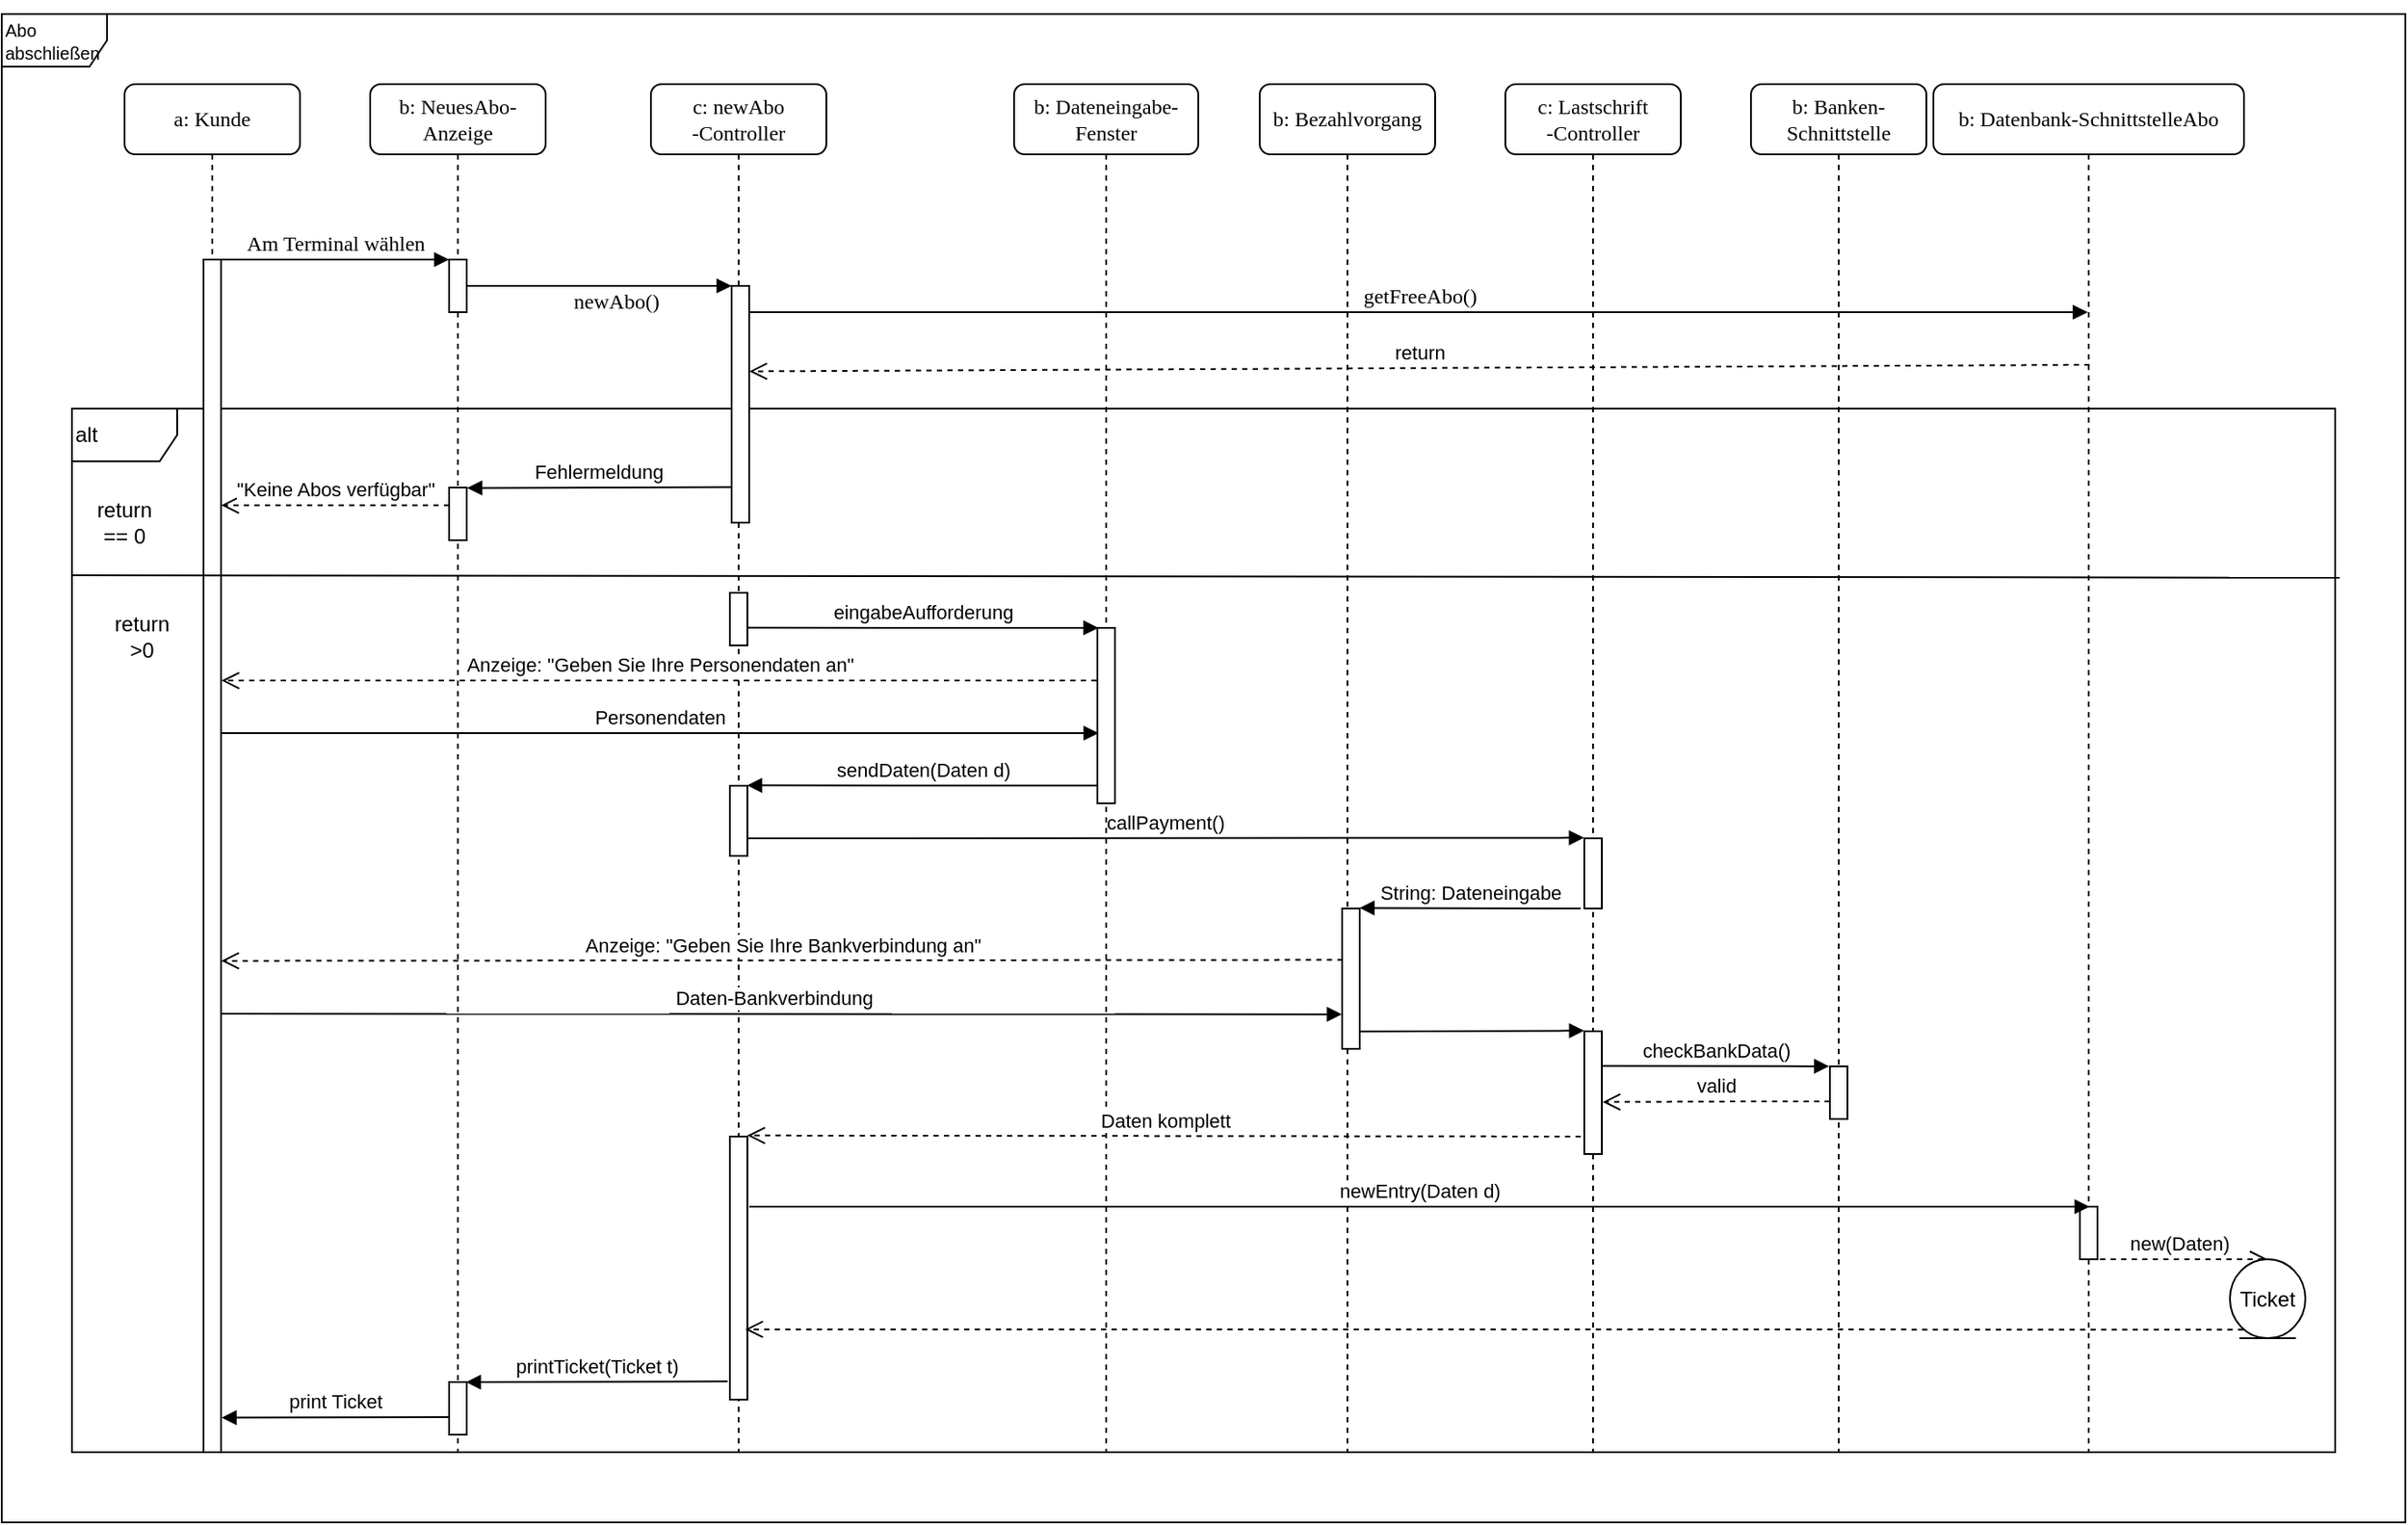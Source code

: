 <mxfile version="10.7.5" type="device"><diagram name="Page-1" id="13e1069c-82ec-6db2-03f1-153e76fe0fe0"><mxGraphModel dx="2247" dy="1560" grid="1" gridSize="10" guides="1" tooltips="1" connect="1" arrows="1" fold="1" page="1" pageScale="1" pageWidth="1100" pageHeight="850" background="#ffffff" math="0" shadow="0"><root><mxCell id="0"/><mxCell id="1" parent="0"/><mxCell id="i2Vq3k6s4epomcee9z3W-39" value="&lt;p style=&quot;line-height: 130%&quot;&gt;Abo abschließen&lt;/p&gt;" style="shape=umlFrame;whiteSpace=wrap;html=1;fontSize=10;gradientColor=none;comic=0;align=left;" parent="1" vertex="1"><mxGeometry x="30" y="40" width="1370" height="860" as="geometry"/></mxCell><mxCell id="i2Vq3k6s4epomcee9z3W-24" value="alt" style="shape=umlFrame;whiteSpace=wrap;html=1;align=left;" parent="1" vertex="1"><mxGeometry x="70" y="265" width="1290" height="595" as="geometry"/></mxCell><mxCell id="7baba1c4bc27f4b0-2" value="b: NeuesAbo-Anzeige" style="shape=umlLifeline;perimeter=lifelinePerimeter;whiteSpace=wrap;html=1;container=1;collapsible=0;recursiveResize=0;outlineConnect=0;rounded=1;shadow=0;comic=0;labelBackgroundColor=none;strokeColor=#000000;strokeWidth=1;fillColor=#FFFFFF;fontFamily=Verdana;fontSize=12;fontColor=#000000;align=center;" parent="1" vertex="1"><mxGeometry x="240" y="80" width="100" height="780" as="geometry"/></mxCell><mxCell id="7baba1c4bc27f4b0-10" value="" style="html=1;points=[];perimeter=orthogonalPerimeter;rounded=0;shadow=0;comic=0;labelBackgroundColor=none;strokeColor=#000000;strokeWidth=1;fillColor=#FFFFFF;fontFamily=Verdana;fontSize=12;fontColor=#000000;align=center;" parent="7baba1c4bc27f4b0-2" vertex="1"><mxGeometry x="45" y="100" width="10" height="30" as="geometry"/></mxCell><mxCell id="i2Vq3k6s4epomcee9z3W-35" value="" style="html=1;points=[];perimeter=orthogonalPerimeter;rounded=0;shadow=0;comic=0;labelBackgroundColor=none;strokeColor=#000000;strokeWidth=1;fillColor=#FFFFFF;fontFamily=Verdana;fontSize=12;fontColor=#000000;align=center;" parent="7baba1c4bc27f4b0-2" vertex="1"><mxGeometry x="45" y="740" width="10" height="30" as="geometry"/></mxCell><mxCell id="Xp189E36akZzS4_fr69R-9" value="" style="html=1;points=[];perimeter=orthogonalPerimeter;align=left;" vertex="1" parent="7baba1c4bc27f4b0-2"><mxGeometry x="45" y="230" width="10" height="30" as="geometry"/></mxCell><mxCell id="7baba1c4bc27f4b0-3" value="c: newAbo&lt;br&gt;-Controller&lt;br&gt;" style="shape=umlLifeline;perimeter=lifelinePerimeter;whiteSpace=wrap;html=1;container=1;collapsible=0;recursiveResize=0;outlineConnect=0;rounded=1;shadow=0;comic=0;labelBackgroundColor=none;strokeColor=#000000;strokeWidth=1;fillColor=#FFFFFF;fontFamily=Verdana;fontSize=12;fontColor=#000000;align=center;" parent="1" vertex="1"><mxGeometry x="400" y="80" width="100" height="780" as="geometry"/></mxCell><mxCell id="7baba1c4bc27f4b0-13" value="" style="html=1;points=[];perimeter=orthogonalPerimeter;rounded=0;shadow=0;comic=0;labelBackgroundColor=none;strokeColor=#000000;strokeWidth=1;fillColor=#FFFFFF;fontFamily=Verdana;fontSize=12;fontColor=#000000;align=center;" parent="7baba1c4bc27f4b0-3" vertex="1"><mxGeometry x="46" y="115" width="10" height="135" as="geometry"/></mxCell><mxCell id="i2Vq3k6s4epomcee9z3W-19" value="" style="html=1;points=[];perimeter=orthogonalPerimeter;rounded=0;shadow=0;comic=0;labelBackgroundColor=none;strokeColor=#000000;strokeWidth=1;fillColor=#FFFFFF;fontFamily=Verdana;fontSize=12;fontColor=#000000;align=center;" parent="7baba1c4bc27f4b0-3" vertex="1"><mxGeometry x="45" y="600" width="10" height="150" as="geometry"/></mxCell><mxCell id="Xp189E36akZzS4_fr69R-12" value="" style="html=1;points=[];perimeter=orthogonalPerimeter;align=left;" vertex="1" parent="7baba1c4bc27f4b0-3"><mxGeometry x="45" y="290" width="10" height="30" as="geometry"/></mxCell><mxCell id="Xp189E36akZzS4_fr69R-20" value="" style="html=1;points=[];perimeter=orthogonalPerimeter;align=left;" vertex="1" parent="7baba1c4bc27f4b0-3"><mxGeometry x="45" y="400" width="10" height="40" as="geometry"/></mxCell><mxCell id="Xp189E36akZzS4_fr69R-21" value="callPayment()" style="html=1;verticalAlign=bottom;endArrow=block;entryX=-0.016;entryY=-0.008;entryDx=0;entryDy=0;entryPerimeter=0;" edge="1" parent="7baba1c4bc27f4b0-3" target="GPIz5f-cf1OQXe9ibUi--7"><mxGeometry width="80" relative="1" as="geometry"><mxPoint x="55" y="430" as="sourcePoint"/><mxPoint x="135" y="430" as="targetPoint"/></mxGeometry></mxCell><mxCell id="7baba1c4bc27f4b0-4" value="b: Dateneingabe-&lt;br&gt;Fenster&lt;br&gt;" style="shape=umlLifeline;perimeter=lifelinePerimeter;whiteSpace=wrap;html=1;container=1;collapsible=0;recursiveResize=0;outlineConnect=0;rounded=1;shadow=0;comic=0;labelBackgroundColor=none;strokeColor=#000000;strokeWidth=1;fillColor=#FFFFFF;fontFamily=Verdana;fontSize=12;fontColor=#000000;align=center;" parent="1" vertex="1"><mxGeometry x="607" y="80" width="105" height="780" as="geometry"/></mxCell><mxCell id="Xp189E36akZzS4_fr69R-13" value="" style="html=1;points=[];perimeter=orthogonalPerimeter;align=left;" vertex="1" parent="7baba1c4bc27f4b0-4"><mxGeometry x="47.5" y="310" width="10" height="100" as="geometry"/></mxCell><mxCell id="7baba1c4bc27f4b0-5" value="b: Bezahlvorgang&lt;br&gt;" style="shape=umlLifeline;perimeter=lifelinePerimeter;whiteSpace=wrap;html=1;container=1;collapsible=0;recursiveResize=0;outlineConnect=0;rounded=1;shadow=0;comic=0;labelBackgroundColor=none;strokeColor=#000000;strokeWidth=1;fillColor=#FFFFFF;fontFamily=Verdana;fontSize=12;fontColor=#000000;align=center;" parent="1" vertex="1"><mxGeometry x="747" y="80" width="100" height="780" as="geometry"/></mxCell><mxCell id="Xp189E36akZzS4_fr69R-22" value="" style="html=1;points=[];perimeter=orthogonalPerimeter;align=left;" vertex="1" parent="7baba1c4bc27f4b0-5"><mxGeometry x="47" y="470" width="10" height="80" as="geometry"/></mxCell><mxCell id="7baba1c4bc27f4b0-6" value="c: Lastschrift&lt;br&gt;-Controller&lt;br&gt;" style="shape=umlLifeline;perimeter=lifelinePerimeter;whiteSpace=wrap;html=1;container=1;collapsible=0;recursiveResize=0;outlineConnect=0;rounded=1;shadow=0;comic=0;labelBackgroundColor=none;strokeColor=#000000;strokeWidth=1;fillColor=#FFFFFF;fontFamily=Verdana;fontSize=12;fontColor=#000000;align=center;" parent="1" vertex="1"><mxGeometry x="887" y="80" width="100" height="780" as="geometry"/></mxCell><mxCell id="GPIz5f-cf1OQXe9ibUi--7" value="" style="html=1;points=[];perimeter=orthogonalPerimeter;rounded=0;shadow=0;comic=0;labelBackgroundColor=none;strokeColor=#000000;strokeWidth=1;fillColor=#FFFFFF;fontFamily=Verdana;fontSize=12;fontColor=#000000;align=center;" parent="7baba1c4bc27f4b0-6" vertex="1"><mxGeometry x="45" y="430" width="10" height="40" as="geometry"/></mxCell><mxCell id="Xp189E36akZzS4_fr69R-24" value="String: Dateneingabe" style="html=1;verticalAlign=bottom;endArrow=block;entryX=0.989;entryY=-0.004;entryDx=0;entryDy=0;entryPerimeter=0;" edge="1" parent="7baba1c4bc27f4b0-6" target="Xp189E36akZzS4_fr69R-22"><mxGeometry width="80" relative="1" as="geometry"><mxPoint x="43" y="470" as="sourcePoint"/><mxPoint x="-77" y="470" as="targetPoint"/></mxGeometry></mxCell><mxCell id="Xp189E36akZzS4_fr69R-28" value="" style="html=1;points=[];perimeter=orthogonalPerimeter;align=left;" vertex="1" parent="7baba1c4bc27f4b0-6"><mxGeometry x="45" y="540" width="10" height="70" as="geometry"/></mxCell><mxCell id="7baba1c4bc27f4b0-7" value="b: Banken-Schnittstelle&lt;br&gt;" style="shape=umlLifeline;perimeter=lifelinePerimeter;whiteSpace=wrap;html=1;container=1;collapsible=0;recursiveResize=0;outlineConnect=0;rounded=1;shadow=0;comic=0;labelBackgroundColor=none;strokeColor=#000000;strokeWidth=1;fillColor=#FFFFFF;fontFamily=Verdana;fontSize=12;fontColor=#000000;align=center;" parent="1" vertex="1"><mxGeometry x="1027" y="80" width="100" height="780" as="geometry"/></mxCell><mxCell id="Xp189E36akZzS4_fr69R-30" value="" style="html=1;points=[];perimeter=orthogonalPerimeter;align=left;" vertex="1" parent="7baba1c4bc27f4b0-7"><mxGeometry x="45" y="560" width="10" height="30" as="geometry"/></mxCell><mxCell id="7baba1c4bc27f4b0-8" value="a: Kunde" style="shape=umlLifeline;perimeter=lifelinePerimeter;whiteSpace=wrap;html=1;container=1;collapsible=0;recursiveResize=0;outlineConnect=0;rounded=1;shadow=0;comic=0;labelBackgroundColor=none;strokeColor=#000000;strokeWidth=1;fillColor=#FFFFFF;fontFamily=Verdana;fontSize=12;fontColor=#000000;align=center;" parent="1" vertex="1"><mxGeometry x="100" y="80" width="100" height="780" as="geometry"/></mxCell><mxCell id="7baba1c4bc27f4b0-9" value="" style="html=1;points=[];perimeter=orthogonalPerimeter;rounded=0;shadow=0;comic=0;labelBackgroundColor=none;strokeColor=#000000;strokeWidth=1;fillColor=#FFFFFF;fontFamily=Verdana;fontSize=12;fontColor=#000000;align=center;" parent="7baba1c4bc27f4b0-8" vertex="1"><mxGeometry x="45" y="100" width="10" height="680" as="geometry"/></mxCell><mxCell id="7baba1c4bc27f4b0-17" value="getFreeAbo()" style="html=1;verticalAlign=bottom;endArrow=block;labelBackgroundColor=none;fontFamily=Verdana;fontSize=12;edgeStyle=elbowEdgeStyle;elbow=vertical;" parent="1" source="7baba1c4bc27f4b0-13" target="GPIz5f-cf1OQXe9ibUi--1" edge="1"><mxGeometry relative="1" as="geometry"><mxPoint x="510" y="220" as="sourcePoint"/><Array as="points"><mxPoint x="980" y="210"/><mxPoint x="1000" y="360"/><mxPoint x="460" y="220"/></Array></mxGeometry></mxCell><mxCell id="7baba1c4bc27f4b0-11" value="Am Terminal wählen" style="html=1;verticalAlign=bottom;endArrow=block;entryX=0;entryY=0;labelBackgroundColor=none;fontFamily=Verdana;fontSize=12;edgeStyle=elbowEdgeStyle;elbow=vertical;" parent="1" source="7baba1c4bc27f4b0-9" target="7baba1c4bc27f4b0-10" edge="1"><mxGeometry relative="1" as="geometry"><mxPoint x="220" y="190" as="sourcePoint"/></mxGeometry></mxCell><mxCell id="7baba1c4bc27f4b0-14" value="newAbo()" style="html=1;verticalAlign=bottom;endArrow=block;entryX=0;entryY=0;labelBackgroundColor=none;fontFamily=Verdana;fontSize=12;edgeStyle=elbowEdgeStyle;elbow=vertical;" parent="1" source="7baba1c4bc27f4b0-10" target="7baba1c4bc27f4b0-13" edge="1"><mxGeometry x="0.126" y="-17" relative="1" as="geometry"><mxPoint x="370" y="200" as="sourcePoint"/><mxPoint y="1" as="offset"/></mxGeometry></mxCell><mxCell id="GPIz5f-cf1OQXe9ibUi--1" value="b: Datenbank-SchnittstelleAbo&lt;br&gt;" style="shape=umlLifeline;perimeter=lifelinePerimeter;whiteSpace=wrap;html=1;container=1;collapsible=0;recursiveResize=0;outlineConnect=0;rounded=1;shadow=0;comic=0;labelBackgroundColor=none;strokeColor=#000000;strokeWidth=1;fillColor=#FFFFFF;fontFamily=Verdana;fontSize=12;fontColor=#000000;align=center;" parent="1" vertex="1"><mxGeometry x="1131" y="80" width="177" height="780" as="geometry"/></mxCell><mxCell id="Xp189E36akZzS4_fr69R-35" value="" style="html=1;points=[];perimeter=orthogonalPerimeter;align=left;" vertex="1" parent="GPIz5f-cf1OQXe9ibUi--1"><mxGeometry x="83.5" y="640" width="10" height="30" as="geometry"/></mxCell><mxCell id="Xp189E36akZzS4_fr69R-40" value="new(Daten)" style="html=1;verticalAlign=bottom;endArrow=open;dashed=1;endSize=8;entryX=0.5;entryY=0;entryDx=0;entryDy=0;" edge="1" parent="GPIz5f-cf1OQXe9ibUi--1" target="Xp189E36akZzS4_fr69R-37"><mxGeometry relative="1" as="geometry"><mxPoint x="89" y="670" as="sourcePoint"/><mxPoint x="9" y="670" as="targetPoint"/></mxGeometry></mxCell><mxCell id="i2Vq3k6s4epomcee9z3W-25" value="" style="endArrow=none;html=1;entryX=1.002;entryY=0.162;entryDx=0;entryDy=0;entryPerimeter=0;" parent="1" target="i2Vq3k6s4epomcee9z3W-24" edge="1"><mxGeometry width="50" height="50" relative="1" as="geometry"><mxPoint x="70" y="360" as="sourcePoint"/><mxPoint x="110" y="820" as="targetPoint"/><Array as="points"/></mxGeometry></mxCell><mxCell id="Xp189E36akZzS4_fr69R-3" value="return" style="html=1;verticalAlign=bottom;endArrow=open;dashed=1;endSize=8;entryX=1.011;entryY=0.361;entryDx=0;entryDy=0;entryPerimeter=0;" edge="1" parent="1" target="7baba1c4bc27f4b0-13"><mxGeometry relative="1" as="geometry"><mxPoint x="1220" y="240" as="sourcePoint"/><mxPoint x="460" y="240" as="targetPoint"/></mxGeometry></mxCell><mxCell id="Xp189E36akZzS4_fr69R-5" value="return == 0" style="text;html=1;strokeColor=none;fillColor=none;align=center;verticalAlign=middle;whiteSpace=wrap;rounded=0;" vertex="1" parent="1"><mxGeometry x="80" y="320" width="40" height="20" as="geometry"/></mxCell><mxCell id="Xp189E36akZzS4_fr69R-8" value="Fehlermeldung" style="html=1;verticalAlign=bottom;endArrow=block;exitX=-0.003;exitY=0.85;exitDx=0;exitDy=0;exitPerimeter=0;entryX=1.028;entryY=0.008;entryDx=0;entryDy=0;entryPerimeter=0;" edge="1" parent="1" source="7baba1c4bc27f4b0-13" target="Xp189E36akZzS4_fr69R-9"><mxGeometry width="80" relative="1" as="geometry"><mxPoint x="320" y="550" as="sourcePoint"/><mxPoint x="310" y="310" as="targetPoint"/><Array as="points"/></mxGeometry></mxCell><mxCell id="Xp189E36akZzS4_fr69R-10" value="&quot;Keine Abos verfügbar&quot;" style="html=1;verticalAlign=bottom;endArrow=open;dashed=1;endSize=8;entryX=1.009;entryY=0.206;entryDx=0;entryDy=0;entryPerimeter=0;" edge="1" parent="1" target="7baba1c4bc27f4b0-9"><mxGeometry relative="1" as="geometry"><mxPoint x="285" y="320.167" as="sourcePoint"/><mxPoint x="160" y="320" as="targetPoint"/></mxGeometry></mxCell><mxCell id="Xp189E36akZzS4_fr69R-11" value="return &amp;gt;0" style="text;html=1;strokeColor=none;fillColor=none;align=center;verticalAlign=middle;whiteSpace=wrap;rounded=0;" vertex="1" parent="1"><mxGeometry x="90" y="384.667" width="40" height="20" as="geometry"/></mxCell><mxCell id="Xp189E36akZzS4_fr69R-17" value="Personendaten" style="html=1;verticalAlign=bottom;endArrow=block;entryX=0.067;entryY=0.6;entryDx=0;entryDy=0;entryPerimeter=0;exitX=1.022;exitY=0.397;exitDx=0;exitDy=0;exitPerimeter=0;" edge="1" parent="1" source="7baba1c4bc27f4b0-9" target="Xp189E36akZzS4_fr69R-13"><mxGeometry width="80" relative="1" as="geometry"><mxPoint x="160" y="450" as="sourcePoint"/><mxPoint x="230" y="450" as="targetPoint"/></mxGeometry></mxCell><mxCell id="Xp189E36akZzS4_fr69R-14" value="eingabeAufforderung" style="html=1;verticalAlign=bottom;endArrow=block;exitX=1.012;exitY=0.664;exitDx=0;exitDy=0;exitPerimeter=0;entryX=0.054;entryY=0;entryDx=0;entryDy=0;entryPerimeter=0;" edge="1" parent="1" source="Xp189E36akZzS4_fr69R-12" target="Xp189E36akZzS4_fr69R-13"><mxGeometry width="80" relative="1" as="geometry"><mxPoint x="460" y="390" as="sourcePoint"/><mxPoint x="650" y="390" as="targetPoint"/></mxGeometry></mxCell><mxCell id="Xp189E36akZzS4_fr69R-15" value="Anzeige: &quot;Geben Sie Ihre Personendaten an&quot;" style="html=1;verticalAlign=bottom;endArrow=open;dashed=1;endSize=8;entryX=1.024;entryY=0.353;entryDx=0;entryDy=0;entryPerimeter=0;" edge="1" parent="1" target="7baba1c4bc27f4b0-9"><mxGeometry relative="1" as="geometry"><mxPoint x="654" y="420" as="sourcePoint"/><mxPoint x="620" y="420" as="targetPoint"/></mxGeometry></mxCell><mxCell id="Xp189E36akZzS4_fr69R-19" value="sendDaten(Daten d)" style="html=1;verticalAlign=bottom;endArrow=block;exitX=-0.039;exitY=0.899;exitDx=0;exitDy=0;exitPerimeter=0;entryX=0.978;entryY=-0.005;entryDx=0;entryDy=0;entryPerimeter=0;" edge="1" parent="1" source="Xp189E36akZzS4_fr69R-13" target="Xp189E36akZzS4_fr69R-20"><mxGeometry width="80" relative="1" as="geometry"><mxPoint x="570" y="480" as="sourcePoint"/><mxPoint x="460" y="480" as="targetPoint"/></mxGeometry></mxCell><mxCell id="Xp189E36akZzS4_fr69R-26" value="Anzeige: &quot;Geben Sie Ihre Bankverbindung an&quot;&lt;br&gt;" style="html=1;verticalAlign=bottom;endArrow=open;dashed=1;endSize=8;entryX=1.009;entryY=0.588;entryDx=0;entryDy=0;entryPerimeter=0;exitX=0.027;exitY=0.366;exitDx=0;exitDy=0;exitPerimeter=0;" edge="1" parent="1" source="Xp189E36akZzS4_fr69R-22" target="7baba1c4bc27f4b0-9"><mxGeometry relative="1" as="geometry"><mxPoint x="790" y="580" as="sourcePoint"/><mxPoint x="160" y="580" as="targetPoint"/></mxGeometry></mxCell><mxCell id="Xp189E36akZzS4_fr69R-27" value="Daten-Bankverbindung" style="html=1;verticalAlign=bottom;endArrow=block;entryX=-0.015;entryY=0.754;entryDx=0;entryDy=0;entryPerimeter=0;" edge="1" parent="1" target="Xp189E36akZzS4_fr69R-22"><mxGeometry x="-0.014" width="80" relative="1" as="geometry"><mxPoint x="155" y="610" as="sourcePoint"/><mxPoint x="790" y="611" as="targetPoint"/><mxPoint as="offset"/></mxGeometry></mxCell><mxCell id="Xp189E36akZzS4_fr69R-29" value="" style="html=1;verticalAlign=bottom;endArrow=block;exitX=1.015;exitY=0.877;exitDx=0;exitDy=0;exitPerimeter=0;entryX=-0.009;entryY=-0.005;entryDx=0;entryDy=0;entryPerimeter=0;" edge="1" parent="1" source="Xp189E36akZzS4_fr69R-22" target="Xp189E36akZzS4_fr69R-28"><mxGeometry width="80" relative="1" as="geometry"><mxPoint x="850" y="620" as="sourcePoint"/><mxPoint x="930" y="620" as="targetPoint"/></mxGeometry></mxCell><mxCell id="Xp189E36akZzS4_fr69R-31" value="checkBankData()" style="html=1;verticalAlign=bottom;endArrow=block;entryX=-0.046;entryY=-0.001;entryDx=0;entryDy=0;entryPerimeter=0;exitX=1.007;exitY=0.282;exitDx=0;exitDy=0;exitPerimeter=0;" edge="1" parent="1" source="Xp189E36akZzS4_fr69R-28" target="Xp189E36akZzS4_fr69R-30"><mxGeometry width="80" relative="1" as="geometry"><mxPoint x="950" y="640" as="sourcePoint"/><mxPoint x="1020" y="640" as="targetPoint"/></mxGeometry></mxCell><mxCell id="Xp189E36akZzS4_fr69R-33" value="valid" style="html=1;verticalAlign=bottom;endArrow=open;dashed=1;endSize=8;entryX=1.049;entryY=0.576;entryDx=0;entryDy=0;entryPerimeter=0;" edge="1" parent="1" target="Xp189E36akZzS4_fr69R-28"><mxGeometry relative="1" as="geometry"><mxPoint x="1072" y="660" as="sourcePoint"/><mxPoint x="992" y="660" as="targetPoint"/><Array as="points"><mxPoint x="1032" y="660"/></Array></mxGeometry></mxCell><mxCell id="Xp189E36akZzS4_fr69R-34" value="Daten komplett" style="html=1;verticalAlign=bottom;endArrow=open;dashed=1;endSize=8;entryX=0.994;entryY=-0.004;entryDx=0;entryDy=0;entryPerimeter=0;" edge="1" parent="1" target="i2Vq3k6s4epomcee9z3W-19"><mxGeometry relative="1" as="geometry"><mxPoint x="930" y="680" as="sourcePoint"/><mxPoint x="460" y="680" as="targetPoint"/></mxGeometry></mxCell><mxCell id="Xp189E36akZzS4_fr69R-36" value="newEntry(Daten d)" style="html=1;verticalAlign=bottom;endArrow=block;exitX=1.105;exitY=0.267;exitDx=0;exitDy=0;exitPerimeter=0;" edge="1" parent="1" source="i2Vq3k6s4epomcee9z3W-19"><mxGeometry width="80" relative="1" as="geometry"><mxPoint x="460" y="720" as="sourcePoint"/><mxPoint x="1220" y="720" as="targetPoint"/></mxGeometry></mxCell><mxCell id="Xp189E36akZzS4_fr69R-37" value="&lt;div style=&quot;text-align: center&quot;&gt;&lt;span&gt;Ticket&lt;/span&gt;&lt;/div&gt;" style="ellipse;shape=umlEntity;whiteSpace=wrap;html=1;align=center;" vertex="1" parent="1"><mxGeometry x="1300" y="750" width="43" height="45" as="geometry"/></mxCell><mxCell id="Xp189E36akZzS4_fr69R-42" value="" style="html=1;verticalAlign=bottom;endArrow=open;dashed=1;endSize=8;exitX=0.176;exitY=0.891;exitDx=0;exitDy=0;exitPerimeter=0;entryX=0.873;entryY=0.733;entryDx=0;entryDy=0;entryPerimeter=0;" edge="1" parent="1" source="Xp189E36akZzS4_fr69R-37" target="i2Vq3k6s4epomcee9z3W-19"><mxGeometry relative="1" as="geometry"><mxPoint x="1300" y="790" as="sourcePoint"/><mxPoint x="460" y="790" as="targetPoint"/></mxGeometry></mxCell><mxCell id="Xp189E36akZzS4_fr69R-43" value="printTicket(Ticket t)" style="html=1;verticalAlign=bottom;endArrow=block;exitX=-0.124;exitY=0.931;exitDx=0;exitDy=0;exitPerimeter=0;entryX=0.956;entryY=0.001;entryDx=0;entryDy=0;entryPerimeter=0;" edge="1" parent="1" source="i2Vq3k6s4epomcee9z3W-19" target="i2Vq3k6s4epomcee9z3W-35"><mxGeometry width="80" relative="1" as="geometry"><mxPoint x="360" y="820" as="sourcePoint"/><mxPoint x="300" y="820" as="targetPoint"/></mxGeometry></mxCell><mxCell id="Xp189E36akZzS4_fr69R-44" value="print Ticket" style="html=1;verticalAlign=bottom;endArrow=block;exitX=-0.032;exitY=0.668;exitDx=0;exitDy=0;exitPerimeter=0;entryX=1.028;entryY=0.971;entryDx=0;entryDy=0;entryPerimeter=0;" edge="1" parent="1" source="i2Vq3k6s4epomcee9z3W-35" target="7baba1c4bc27f4b0-9"><mxGeometry width="80" relative="1" as="geometry"><mxPoint x="280" y="840" as="sourcePoint"/><mxPoint x="160" y="840" as="targetPoint"/></mxGeometry></mxCell></root></mxGraphModel></diagram></mxfile>